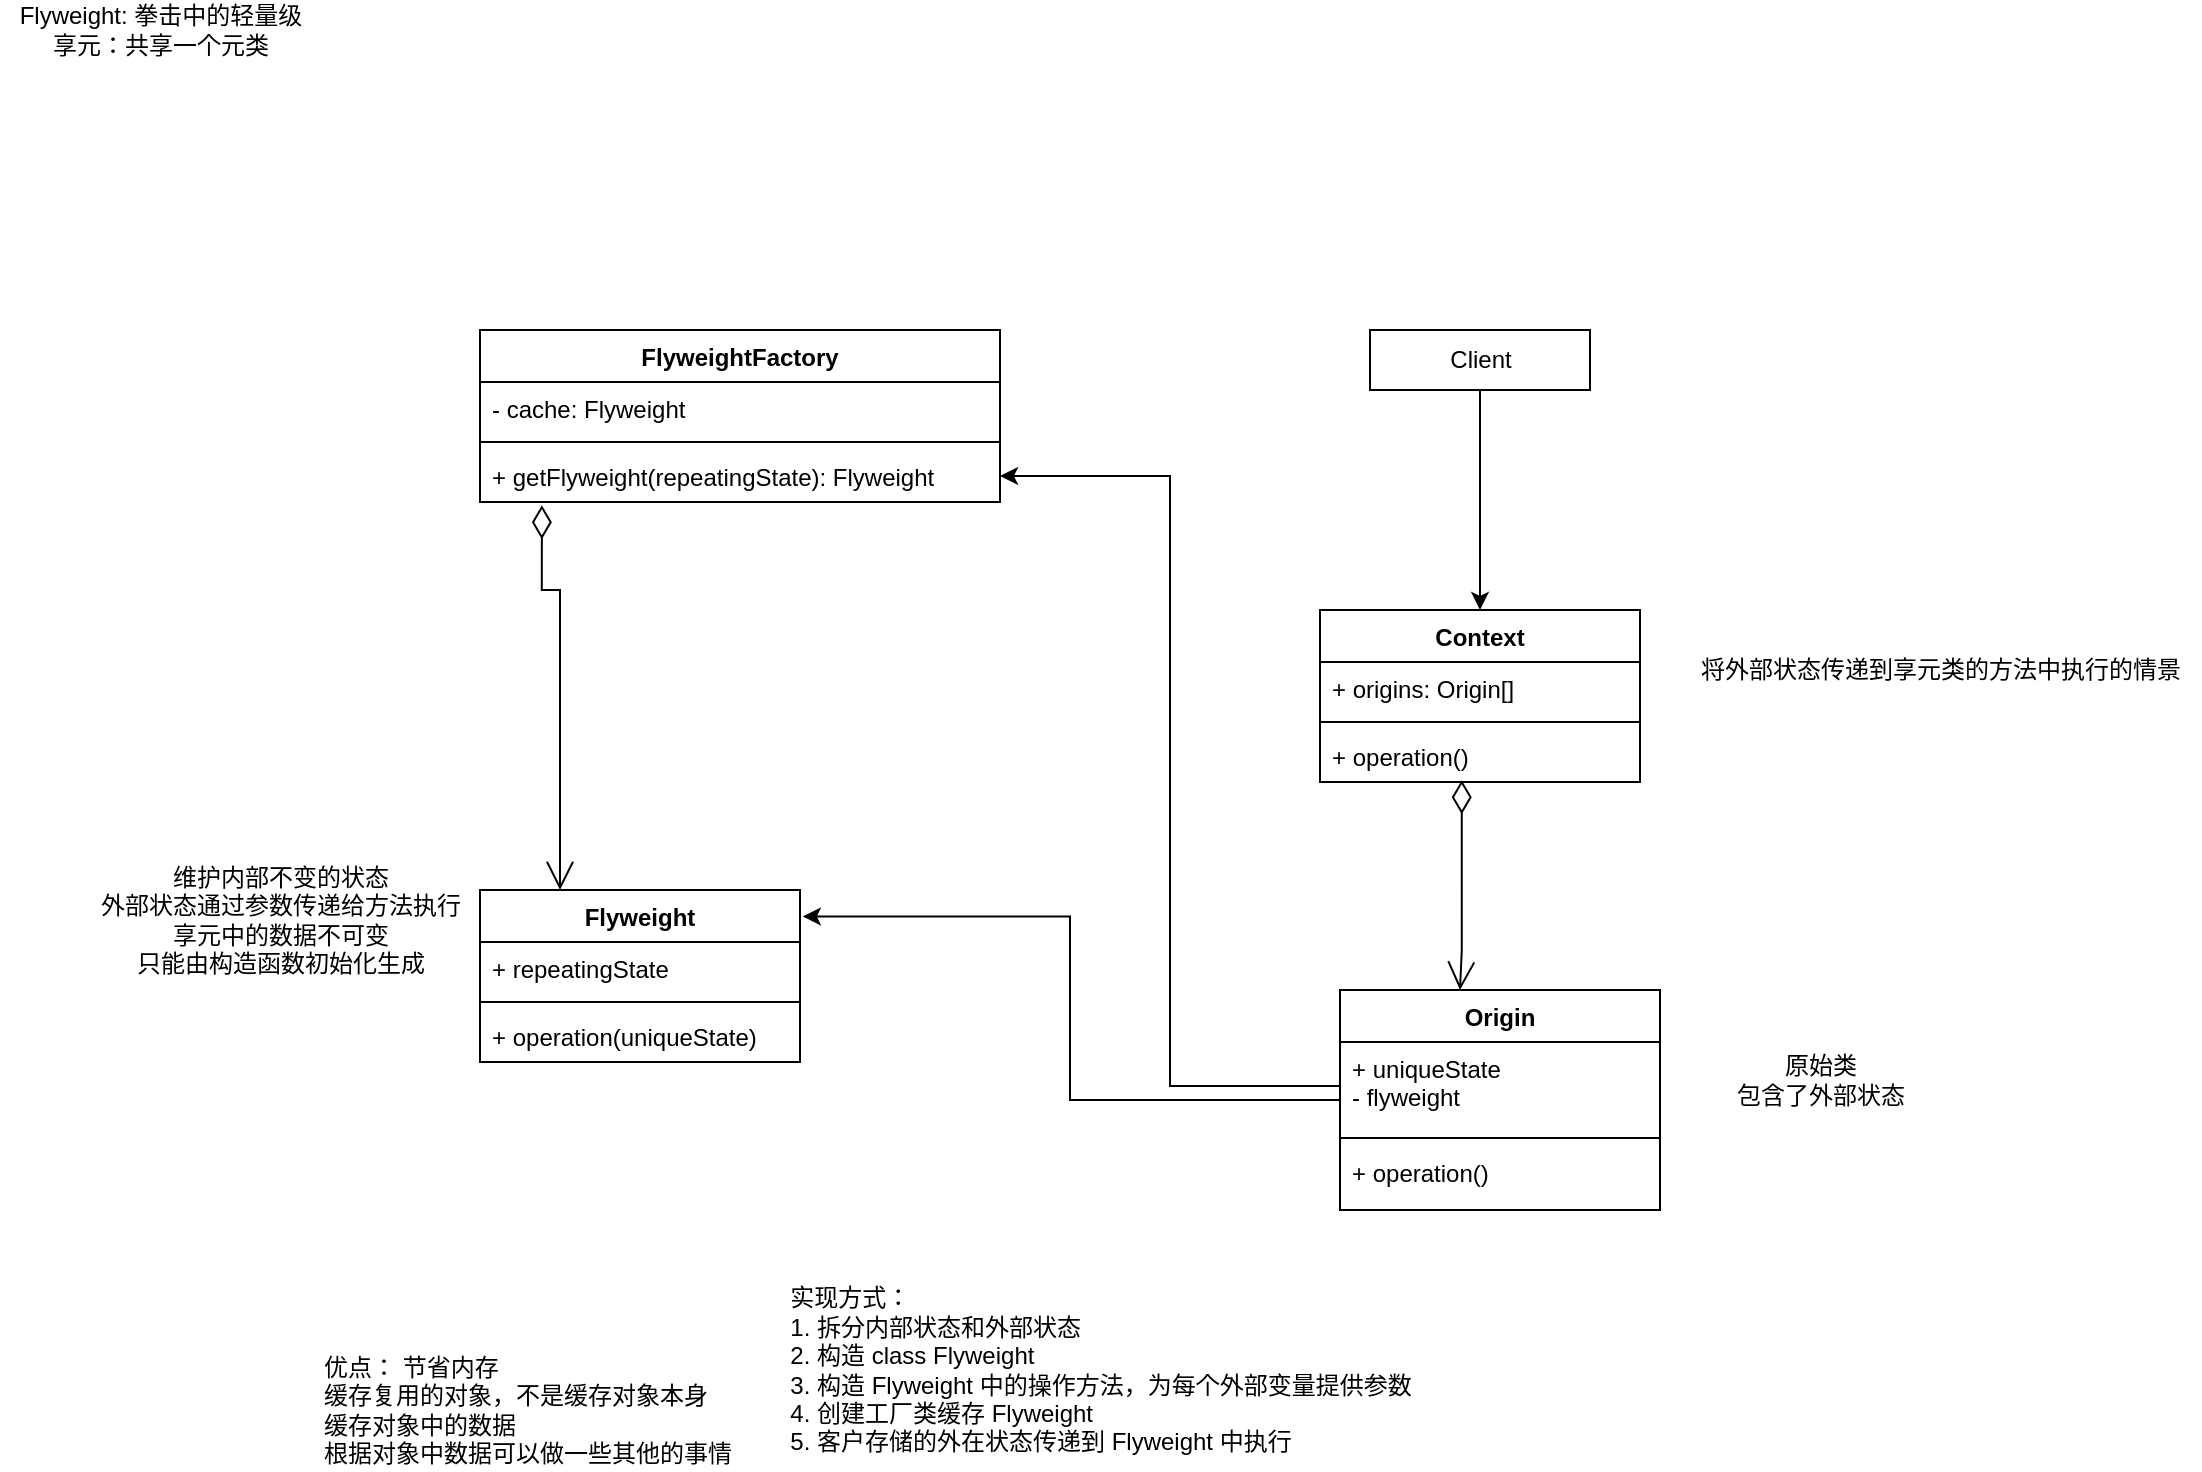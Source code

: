 <mxfile version="16.1.2" type="device"><diagram id="Y-7kEl-Gs_8GYITf2OOr" name="第 1 页"><mxGraphModel dx="540" dy="392" grid="1" gridSize="10" guides="1" tooltips="1" connect="1" arrows="1" fold="1" page="1" pageScale="1" pageWidth="1169" pageHeight="827" math="0" shadow="0"><root><mxCell id="0"/><mxCell id="1" parent="0"/><mxCell id="XRt9Y9Cy_bokQc7M6xK6-1" value="优点： 节省内存&lt;br&gt;缓存复用的对象，不是缓存对象本身&lt;br&gt;缓存对象中的数据&lt;br&gt;根据对象中数据可以做一些其他的事情" style="text;html=1;align=left;verticalAlign=middle;resizable=0;points=[];autosize=1;strokeColor=none;fillColor=none;" vertex="1" parent="1"><mxGeometry x="180" y="710" width="220" height="60" as="geometry"/></mxCell><mxCell id="XRt9Y9Cy_bokQc7M6xK6-2" value="FlyweightFactory" style="swimlane;fontStyle=1;align=center;verticalAlign=top;childLayout=stackLayout;horizontal=1;startSize=26;horizontalStack=0;resizeParent=1;resizeParentMax=0;resizeLast=0;collapsible=1;marginBottom=0;" vertex="1" parent="1"><mxGeometry x="260" y="200" width="260" height="86" as="geometry"/></mxCell><mxCell id="XRt9Y9Cy_bokQc7M6xK6-3" value="- cache: Flyweight" style="text;strokeColor=none;fillColor=none;align=left;verticalAlign=top;spacingLeft=4;spacingRight=4;overflow=hidden;rotatable=0;points=[[0,0.5],[1,0.5]];portConstraint=eastwest;" vertex="1" parent="XRt9Y9Cy_bokQc7M6xK6-2"><mxGeometry y="26" width="260" height="26" as="geometry"/></mxCell><mxCell id="XRt9Y9Cy_bokQc7M6xK6-4" value="" style="line;strokeWidth=1;fillColor=none;align=left;verticalAlign=middle;spacingTop=-1;spacingLeft=3;spacingRight=3;rotatable=0;labelPosition=right;points=[];portConstraint=eastwest;" vertex="1" parent="XRt9Y9Cy_bokQc7M6xK6-2"><mxGeometry y="52" width="260" height="8" as="geometry"/></mxCell><mxCell id="XRt9Y9Cy_bokQc7M6xK6-5" value="+ getFlyweight(repeatingState): Flyweight" style="text;strokeColor=none;fillColor=none;align=left;verticalAlign=top;spacingLeft=4;spacingRight=4;overflow=hidden;rotatable=0;points=[[0,0.5],[1,0.5]];portConstraint=eastwest;" vertex="1" parent="XRt9Y9Cy_bokQc7M6xK6-2"><mxGeometry y="60" width="260" height="26" as="geometry"/></mxCell><mxCell id="XRt9Y9Cy_bokQc7M6xK6-6" value="Flyweight" style="swimlane;fontStyle=1;align=center;verticalAlign=top;childLayout=stackLayout;horizontal=1;startSize=26;horizontalStack=0;resizeParent=1;resizeParentMax=0;resizeLast=0;collapsible=1;marginBottom=0;" vertex="1" parent="1"><mxGeometry x="260" y="480" width="160" height="86" as="geometry"/></mxCell><mxCell id="XRt9Y9Cy_bokQc7M6xK6-7" value="+ repeatingState" style="text;strokeColor=none;fillColor=none;align=left;verticalAlign=top;spacingLeft=4;spacingRight=4;overflow=hidden;rotatable=0;points=[[0,0.5],[1,0.5]];portConstraint=eastwest;" vertex="1" parent="XRt9Y9Cy_bokQc7M6xK6-6"><mxGeometry y="26" width="160" height="26" as="geometry"/></mxCell><mxCell id="XRt9Y9Cy_bokQc7M6xK6-8" value="" style="line;strokeWidth=1;fillColor=none;align=left;verticalAlign=middle;spacingTop=-1;spacingLeft=3;spacingRight=3;rotatable=0;labelPosition=right;points=[];portConstraint=eastwest;" vertex="1" parent="XRt9Y9Cy_bokQc7M6xK6-6"><mxGeometry y="52" width="160" height="8" as="geometry"/></mxCell><mxCell id="XRt9Y9Cy_bokQc7M6xK6-9" value="+ operation(uniqueState)" style="text;strokeColor=none;fillColor=none;align=left;verticalAlign=top;spacingLeft=4;spacingRight=4;overflow=hidden;rotatable=0;points=[[0,0.5],[1,0.5]];portConstraint=eastwest;" vertex="1" parent="XRt9Y9Cy_bokQc7M6xK6-6"><mxGeometry y="60" width="160" height="26" as="geometry"/></mxCell><mxCell id="XRt9Y9Cy_bokQc7M6xK6-24" style="edgeStyle=orthogonalEdgeStyle;rounded=0;orthogonalLoop=1;jettySize=auto;html=1;entryX=0.5;entryY=0;entryDx=0;entryDy=0;" edge="1" parent="1" source="XRt9Y9Cy_bokQc7M6xK6-10" target="XRt9Y9Cy_bokQc7M6xK6-11"><mxGeometry relative="1" as="geometry"/></mxCell><mxCell id="XRt9Y9Cy_bokQc7M6xK6-10" value="Client" style="html=1;" vertex="1" parent="1"><mxGeometry x="705" y="200" width="110" height="30" as="geometry"/></mxCell><mxCell id="XRt9Y9Cy_bokQc7M6xK6-11" value="Context" style="swimlane;fontStyle=1;align=center;verticalAlign=top;childLayout=stackLayout;horizontal=1;startSize=26;horizontalStack=0;resizeParent=1;resizeParentMax=0;resizeLast=0;collapsible=1;marginBottom=0;" vertex="1" parent="1"><mxGeometry x="680" y="340" width="160" height="86" as="geometry"/></mxCell><mxCell id="XRt9Y9Cy_bokQc7M6xK6-12" value="+ origins: Origin[]" style="text;strokeColor=none;fillColor=none;align=left;verticalAlign=top;spacingLeft=4;spacingRight=4;overflow=hidden;rotatable=0;points=[[0,0.5],[1,0.5]];portConstraint=eastwest;" vertex="1" parent="XRt9Y9Cy_bokQc7M6xK6-11"><mxGeometry y="26" width="160" height="26" as="geometry"/></mxCell><mxCell id="XRt9Y9Cy_bokQc7M6xK6-13" value="" style="line;strokeWidth=1;fillColor=none;align=left;verticalAlign=middle;spacingTop=-1;spacingLeft=3;spacingRight=3;rotatable=0;labelPosition=right;points=[];portConstraint=eastwest;" vertex="1" parent="XRt9Y9Cy_bokQc7M6xK6-11"><mxGeometry y="52" width="160" height="8" as="geometry"/></mxCell><mxCell id="XRt9Y9Cy_bokQc7M6xK6-14" value="+ operation()" style="text;strokeColor=none;fillColor=none;align=left;verticalAlign=top;spacingLeft=4;spacingRight=4;overflow=hidden;rotatable=0;points=[[0,0.5],[1,0.5]];portConstraint=eastwest;" vertex="1" parent="XRt9Y9Cy_bokQc7M6xK6-11"><mxGeometry y="60" width="160" height="26" as="geometry"/></mxCell><mxCell id="XRt9Y9Cy_bokQc7M6xK6-20" style="edgeStyle=orthogonalEdgeStyle;rounded=0;orthogonalLoop=1;jettySize=auto;html=1;entryX=1.009;entryY=0.154;entryDx=0;entryDy=0;entryPerimeter=0;" edge="1" parent="1" source="XRt9Y9Cy_bokQc7M6xK6-15" target="XRt9Y9Cy_bokQc7M6xK6-6"><mxGeometry relative="1" as="geometry"/></mxCell><mxCell id="XRt9Y9Cy_bokQc7M6xK6-15" value="Origin" style="swimlane;fontStyle=1;align=center;verticalAlign=top;childLayout=stackLayout;horizontal=1;startSize=26;horizontalStack=0;resizeParent=1;resizeParentMax=0;resizeLast=0;collapsible=1;marginBottom=0;" vertex="1" parent="1"><mxGeometry x="690" y="530" width="160" height="110" as="geometry"/></mxCell><mxCell id="XRt9Y9Cy_bokQc7M6xK6-16" value="+ uniqueState&#10;- flyweight&#10;" style="text;strokeColor=none;fillColor=none;align=left;verticalAlign=top;spacingLeft=4;spacingRight=4;overflow=hidden;rotatable=0;points=[[0,0.5],[1,0.5]];portConstraint=eastwest;" vertex="1" parent="XRt9Y9Cy_bokQc7M6xK6-15"><mxGeometry y="26" width="160" height="44" as="geometry"/></mxCell><mxCell id="XRt9Y9Cy_bokQc7M6xK6-17" value="" style="line;strokeWidth=1;fillColor=none;align=left;verticalAlign=middle;spacingTop=-1;spacingLeft=3;spacingRight=3;rotatable=0;labelPosition=right;points=[];portConstraint=eastwest;" vertex="1" parent="XRt9Y9Cy_bokQc7M6xK6-15"><mxGeometry y="70" width="160" height="8" as="geometry"/></mxCell><mxCell id="XRt9Y9Cy_bokQc7M6xK6-18" value="+ operation()" style="text;strokeColor=none;fillColor=none;align=left;verticalAlign=top;spacingLeft=4;spacingRight=4;overflow=hidden;rotatable=0;points=[[0,0.5],[1,0.5]];portConstraint=eastwest;" vertex="1" parent="XRt9Y9Cy_bokQc7M6xK6-15"><mxGeometry y="78" width="160" height="32" as="geometry"/></mxCell><mxCell id="XRt9Y9Cy_bokQc7M6xK6-21" style="edgeStyle=orthogonalEdgeStyle;rounded=0;orthogonalLoop=1;jettySize=auto;html=1;entryX=1;entryY=0.5;entryDx=0;entryDy=0;" edge="1" parent="1" source="XRt9Y9Cy_bokQc7M6xK6-16" target="XRt9Y9Cy_bokQc7M6xK6-5"><mxGeometry relative="1" as="geometry"/></mxCell><mxCell id="XRt9Y9Cy_bokQc7M6xK6-22" value="" style="endArrow=open;html=1;endSize=12;startArrow=diamondThin;startSize=14;startFill=0;edgeStyle=orthogonalEdgeStyle;align=left;verticalAlign=bottom;rounded=0;exitX=0.119;exitY=1.063;exitDx=0;exitDy=0;exitPerimeter=0;entryX=0.25;entryY=0;entryDx=0;entryDy=0;" edge="1" parent="1" source="XRt9Y9Cy_bokQc7M6xK6-5" target="XRt9Y9Cy_bokQc7M6xK6-6"><mxGeometry x="-1" y="3" relative="1" as="geometry"><mxPoint x="370" y="340" as="sourcePoint"/><mxPoint x="530" y="340" as="targetPoint"/><Array as="points"><mxPoint x="291" y="330"/><mxPoint x="300" y="330"/></Array></mxGeometry></mxCell><mxCell id="XRt9Y9Cy_bokQc7M6xK6-23" value="" style="endArrow=open;html=1;endSize=12;startArrow=diamondThin;startSize=14;startFill=0;edgeStyle=orthogonalEdgeStyle;align=left;verticalAlign=bottom;rounded=0;exitX=0.443;exitY=0.966;exitDx=0;exitDy=0;exitPerimeter=0;" edge="1" parent="1" source="XRt9Y9Cy_bokQc7M6xK6-14"><mxGeometry x="-1" y="3" relative="1" as="geometry"><mxPoint x="560" y="460" as="sourcePoint"/><mxPoint x="750" y="530" as="targetPoint"/><Array as="points"><mxPoint x="751" y="510"/><mxPoint x="750" y="510"/></Array></mxGeometry></mxCell><mxCell id="XRt9Y9Cy_bokQc7M6xK6-25" value="Flyweight: 拳击中的轻量级&lt;br&gt;享元：共享一个元类" style="text;html=1;align=center;verticalAlign=middle;resizable=0;points=[];autosize=1;strokeColor=none;fillColor=none;" vertex="1" parent="1"><mxGeometry x="20" y="35" width="160" height="30" as="geometry"/></mxCell><mxCell id="XRt9Y9Cy_bokQc7M6xK6-26" value="维护内部不变的状态&lt;br&gt;外部状态通过参数传递给方法执行&lt;br&gt;享元中的数据不可变&lt;br&gt;只能由构造函数初始化生成" style="text;html=1;align=center;verticalAlign=middle;resizable=0;points=[];autosize=1;strokeColor=none;fillColor=none;" vertex="1" parent="1"><mxGeometry x="60" y="465" width="200" height="60" as="geometry"/></mxCell><mxCell id="XRt9Y9Cy_bokQc7M6xK6-27" value="原始类&lt;br&gt;包含了外部状态" style="text;html=1;align=center;verticalAlign=middle;resizable=0;points=[];autosize=1;strokeColor=none;fillColor=none;" vertex="1" parent="1"><mxGeometry x="880" y="560" width="100" height="30" as="geometry"/></mxCell><mxCell id="XRt9Y9Cy_bokQc7M6xK6-28" value="将外部状态传递到享元类的方法中执行的情景" style="text;html=1;align=center;verticalAlign=middle;resizable=0;points=[];autosize=1;strokeColor=none;fillColor=none;" vertex="1" parent="1"><mxGeometry x="860" y="360" width="260" height="20" as="geometry"/></mxCell><mxCell id="XRt9Y9Cy_bokQc7M6xK6-29" value="&lt;div style=&quot;text-align: left&quot;&gt;实现方式：&lt;/div&gt;&lt;div style=&quot;text-align: left&quot;&gt;&lt;span&gt;1. 拆分内部状态和外部状态&lt;/span&gt;&lt;/div&gt;&lt;div style=&quot;text-align: left&quot;&gt;&lt;span&gt;2. 构造 class&lt;/span&gt;&lt;span&gt;&amp;nbsp;Flyweight&amp;nbsp;&lt;/span&gt;&lt;/div&gt;3. 构造 Flyweight 中的操作方法，为每个外部变量提供参数&lt;br&gt;&lt;div style=&quot;text-align: left&quot;&gt;&lt;span&gt;4. 创建工厂类缓存 Flyweight&lt;/span&gt;&lt;/div&gt;&lt;div style=&quot;text-align: left&quot;&gt;&lt;span&gt;5. 客户存储的外在状态传递到 Flyweight 中执行&lt;/span&gt;&lt;/div&gt;" style="text;html=1;align=center;verticalAlign=middle;resizable=0;points=[];autosize=1;strokeColor=none;fillColor=none;" vertex="1" parent="1"><mxGeometry x="405" y="675" width="330" height="90" as="geometry"/></mxCell></root></mxGraphModel></diagram></mxfile>